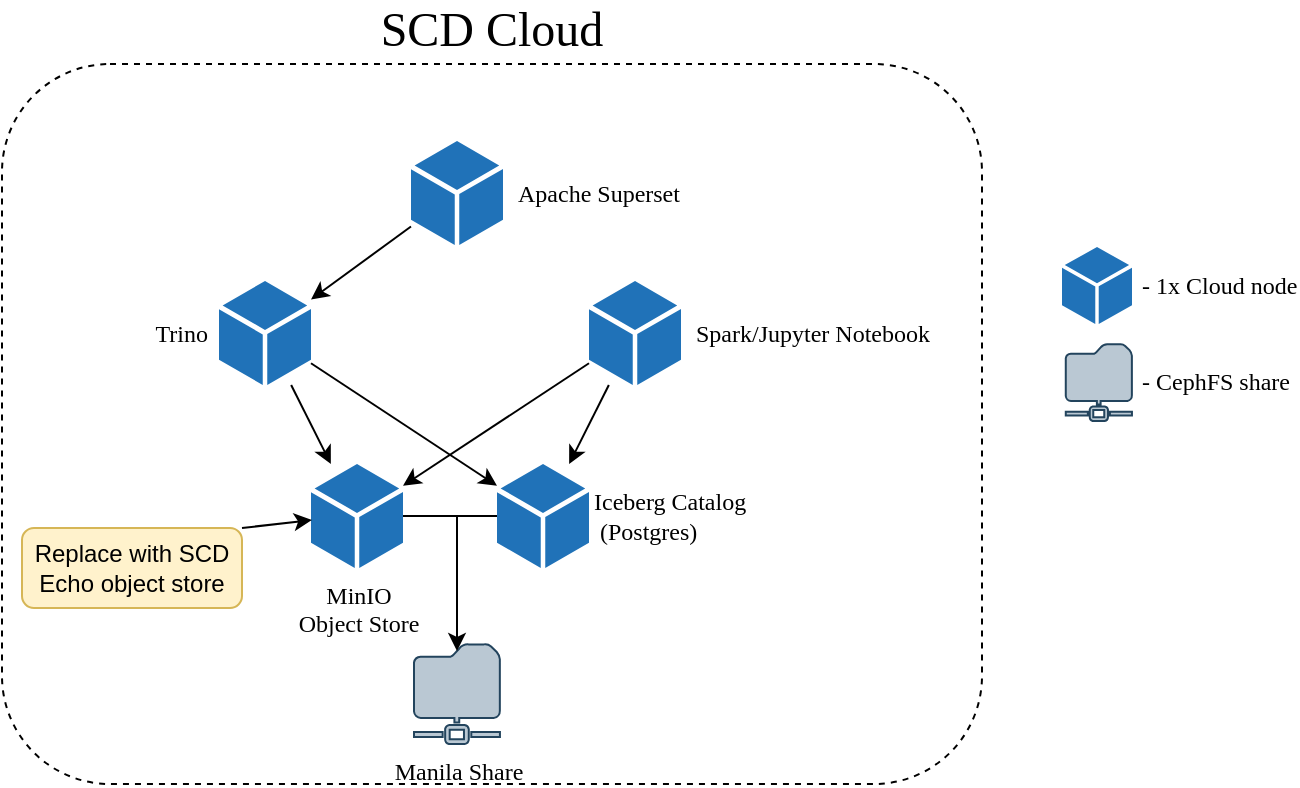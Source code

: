 <mxfile version="24.6.4" type="device">
  <diagram name="Page-1" id="Pp8RnbZCFptkfvqOG2bc">
    <mxGraphModel dx="1434" dy="895" grid="1" gridSize="10" guides="1" tooltips="1" connect="1" arrows="1" fold="1" page="1" pageScale="1" pageWidth="827" pageHeight="583" math="0" shadow="0">
      <root>
        <mxCell id="0" />
        <mxCell id="1" parent="0" />
        <mxCell id="k6I1WOAuYv6A5rx1H5Q7-6" value="SCD Cloud" style="rounded=1;whiteSpace=wrap;html=1;dashed=1;fillColor=none;fontFamily=Tahoma;labelPosition=center;verticalLabelPosition=top;align=center;verticalAlign=bottom;fontSize=24;" parent="1" vertex="1">
          <mxGeometry x="110" y="40" width="490" height="360" as="geometry" />
        </mxCell>
        <mxCell id="k6I1WOAuYv6A5rx1H5Q7-33" value="Manila Share" style="sketch=0;aspect=fixed;pointerEvents=1;shadow=0;dashed=0;html=1;strokeColor=#23445d;labelPosition=center;verticalLabelPosition=bottom;verticalAlign=top;align=center;fillColor=#bac8d3;shape=mxgraph.mscae.enterprise.shared_folder;fontFamily=Tahoma;" parent="1" vertex="1">
          <mxGeometry x="316" y="330" width="43" height="50" as="geometry" />
        </mxCell>
        <mxCell id="k6I1WOAuYv6A5rx1H5Q7-35" value="MinIO&lt;div&gt;Object Store&lt;/div&gt;" style="sketch=0;pointerEvents=1;shadow=0;dashed=0;html=1;strokeColor=none;labelPosition=center;verticalLabelPosition=bottom;verticalAlign=top;outlineConnect=0;align=center;shape=mxgraph.office.concepts.node_generic;fillColor=#2072B8;fontFamily=Tahoma;" parent="1" vertex="1">
          <mxGeometry x="264.5" y="240" width="46" height="52" as="geometry" />
        </mxCell>
        <mxCell id="k6I1WOAuYv6A5rx1H5Q7-36" value="&amp;nbsp;- 1x Cloud node" style="sketch=0;pointerEvents=1;shadow=0;dashed=0;html=1;strokeColor=none;labelPosition=right;verticalLabelPosition=middle;verticalAlign=middle;outlineConnect=0;align=left;shape=mxgraph.office.concepts.node_generic;fillColor=#2072B8;fontFamily=Tahoma;" parent="1" vertex="1">
          <mxGeometry x="640" y="131.5" width="35" height="38.5" as="geometry" />
        </mxCell>
        <mxCell id="k6I1WOAuYv6A5rx1H5Q7-38" style="edgeStyle=orthogonalEdgeStyle;rounded=0;orthogonalLoop=1;jettySize=auto;html=1;entryX=0.5;entryY=0.07;entryDx=0;entryDy=0;entryPerimeter=0;fontFamily=Tahoma;" parent="1" source="k6I1WOAuYv6A5rx1H5Q7-35" target="k6I1WOAuYv6A5rx1H5Q7-33" edge="1">
          <mxGeometry relative="1" as="geometry" />
        </mxCell>
        <mxCell id="k6I1WOAuYv6A5rx1H5Q7-47" style="edgeStyle=orthogonalEdgeStyle;rounded=0;orthogonalLoop=1;jettySize=auto;html=1;endArrow=none;endFill=0;fontFamily=Tahoma;" parent="1" source="k6I1WOAuYv6A5rx1H5Q7-39" edge="1">
          <mxGeometry relative="1" as="geometry">
            <mxPoint x="334.5" y="266.0" as="targetPoint" />
          </mxGeometry>
        </mxCell>
        <mxCell id="k6I1WOAuYv6A5rx1H5Q7-39" value="Iceberg Catalog&lt;div&gt;&amp;nbsp;(Postgres)&lt;/div&gt;" style="sketch=0;pointerEvents=1;shadow=0;dashed=0;html=1;strokeColor=none;labelPosition=right;verticalLabelPosition=middle;verticalAlign=middle;outlineConnect=0;align=left;shape=mxgraph.office.concepts.node_generic;fillColor=#2072B8;fontFamily=Tahoma;" parent="1" vertex="1">
          <mxGeometry x="357.5" y="240" width="46" height="52" as="geometry" />
        </mxCell>
        <mxCell id="k6I1WOAuYv6A5rx1H5Q7-52" style="rounded=0;orthogonalLoop=1;jettySize=auto;html=1;" parent="1" source="k6I1WOAuYv6A5rx1H5Q7-43" target="k6I1WOAuYv6A5rx1H5Q7-35" edge="1">
          <mxGeometry relative="1" as="geometry" />
        </mxCell>
        <mxCell id="k6I1WOAuYv6A5rx1H5Q7-53" style="rounded=0;orthogonalLoop=1;jettySize=auto;html=1;" parent="1" source="k6I1WOAuYv6A5rx1H5Q7-43" target="k6I1WOAuYv6A5rx1H5Q7-39" edge="1">
          <mxGeometry relative="1" as="geometry" />
        </mxCell>
        <mxCell id="k6I1WOAuYv6A5rx1H5Q7-43" value="Trino" style="sketch=0;pointerEvents=1;shadow=0;dashed=0;html=1;strokeColor=none;labelPosition=left;verticalLabelPosition=middle;verticalAlign=middle;outlineConnect=0;align=right;shape=mxgraph.office.concepts.node_generic;fillColor=#2072B8;fontFamily=Tahoma;spacingLeft=0;spacingRight=5;" parent="1" vertex="1">
          <mxGeometry x="218.5" y="148.5" width="46" height="52" as="geometry" />
        </mxCell>
        <mxCell id="k6I1WOAuYv6A5rx1H5Q7-55" style="rounded=0;orthogonalLoop=1;jettySize=auto;html=1;" parent="1" source="k6I1WOAuYv6A5rx1H5Q7-44" target="k6I1WOAuYv6A5rx1H5Q7-35" edge="1">
          <mxGeometry relative="1" as="geometry" />
        </mxCell>
        <mxCell id="k6I1WOAuYv6A5rx1H5Q7-44" value="Spark/Jupyter Notebook" style="sketch=0;pointerEvents=1;shadow=0;dashed=0;html=1;strokeColor=none;labelPosition=right;verticalLabelPosition=middle;verticalAlign=middle;outlineConnect=0;align=left;shape=mxgraph.office.concepts.node_generic;fillColor=#2072B8;fontFamily=Tahoma;spacingLeft=5;" parent="1" vertex="1">
          <mxGeometry x="403.5" y="148.5" width="46" height="52" as="geometry" />
        </mxCell>
        <mxCell id="k6I1WOAuYv6A5rx1H5Q7-45" value="&amp;nbsp;- CephFS share" style="sketch=0;aspect=fixed;pointerEvents=1;shadow=0;dashed=0;html=1;strokeColor=#23445d;labelPosition=right;verticalLabelPosition=middle;verticalAlign=middle;align=left;fillColor=#bac8d3;shape=mxgraph.mscae.enterprise.shared_folder;fontFamily=Tahoma;" parent="1" vertex="1">
          <mxGeometry x="641.89" y="180" width="33.11" height="38.5" as="geometry" />
        </mxCell>
        <mxCell id="k6I1WOAuYv6A5rx1H5Q7-54" style="rounded=0;orthogonalLoop=1;jettySize=auto;html=1;" parent="1" source="k6I1WOAuYv6A5rx1H5Q7-44" target="k6I1WOAuYv6A5rx1H5Q7-39" edge="1">
          <mxGeometry relative="1" as="geometry">
            <mxPoint x="275" y="199.5" as="sourcePoint" />
            <mxPoint x="368" y="260.5" as="targetPoint" />
          </mxGeometry>
        </mxCell>
        <mxCell id="k6I1WOAuYv6A5rx1H5Q7-58" style="rounded=0;orthogonalLoop=1;jettySize=auto;html=1;" parent="1" source="k6I1WOAuYv6A5rx1H5Q7-57" target="k6I1WOAuYv6A5rx1H5Q7-43" edge="1">
          <mxGeometry relative="1" as="geometry" />
        </mxCell>
        <mxCell id="k6I1WOAuYv6A5rx1H5Q7-57" value="Apache Superset" style="sketch=0;pointerEvents=1;shadow=0;dashed=0;html=1;strokeColor=none;labelPosition=right;verticalLabelPosition=middle;verticalAlign=middle;outlineConnect=0;align=left;shape=mxgraph.office.concepts.node_generic;fillColor=#2072B8;fontFamily=Tahoma;spacingLeft=5;" parent="1" vertex="1">
          <mxGeometry x="314.5" y="78.5" width="46" height="52" as="geometry" />
        </mxCell>
        <mxCell id="RRLxrb6hd4CRI2FjgDxR-6" style="rounded=0;orthogonalLoop=1;jettySize=auto;html=1;exitX=1;exitY=0;exitDx=0;exitDy=0;" parent="1" source="RRLxrb6hd4CRI2FjgDxR-3" edge="1">
          <mxGeometry relative="1" as="geometry">
            <mxPoint x="265" y="268" as="targetPoint" />
          </mxGeometry>
        </mxCell>
        <mxCell id="RRLxrb6hd4CRI2FjgDxR-3" value="Replace with SCD Echo object store" style="text;html=1;align=center;verticalAlign=middle;whiteSpace=wrap;rounded=1;fillColor=#fff2cc;strokeColor=#d6b656;" parent="1" vertex="1">
          <mxGeometry x="120" y="272" width="110" height="40" as="geometry" />
        </mxCell>
      </root>
    </mxGraphModel>
  </diagram>
</mxfile>
